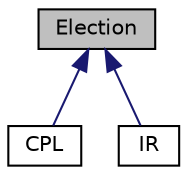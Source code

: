 digraph "Election"
{
 // LATEX_PDF_SIZE
  edge [fontname="Helvetica",fontsize="10",labelfontname="Helvetica",labelfontsize="10"];
  node [fontname="Helvetica",fontsize="10",shape=record];
  Node1 [label="Election",height=0.2,width=0.4,color="black", fillcolor="grey75", style="filled", fontcolor="black",tooltip=" "];
  Node1 -> Node2 [dir="back",color="midnightblue",fontsize="10",style="solid",fontname="Helvetica"];
  Node2 [label="CPL",height=0.2,width=0.4,color="black", fillcolor="white", style="filled",URL="$d6/d5e/classCPL.html",tooltip=" "];
  Node1 -> Node3 [dir="back",color="midnightblue",fontsize="10",style="solid",fontname="Helvetica"];
  Node3 [label="IR",height=0.2,width=0.4,color="black", fillcolor="white", style="filled",URL="$d9/d27/classIR.html",tooltip="Specific strategy implementation of Election class for processing IR election logic."];
}
